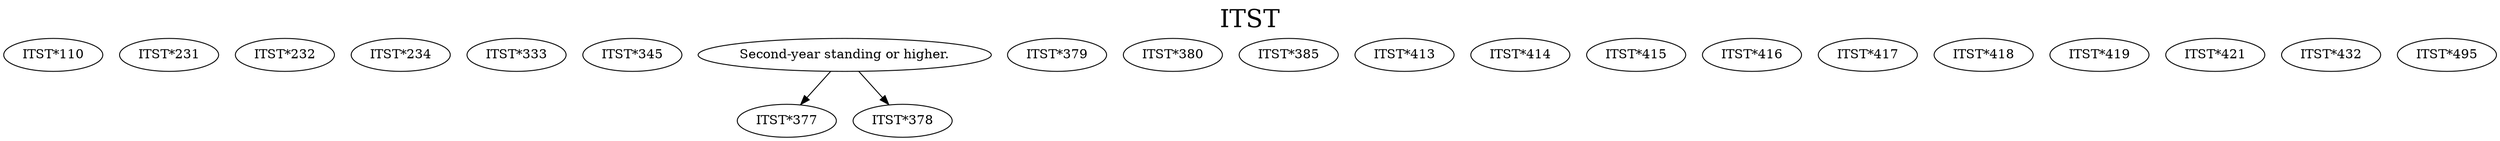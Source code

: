 digraph ITST {
labelloc = "t";
label = "ITST"
fontsize = 27;
"ITST*110"
"ITST*231"
"ITST*232"
"ITST*234"
"ITST*333"
"ITST*345"
"Second-year standing or higher." -> "ITST*377" [style=solid]
"Second-year standing or higher." -> "ITST*378" [style=solid]
"ITST*379"
"ITST*380"
"ITST*385"
"ITST*413"
"ITST*414"
"ITST*415"
"ITST*416"
"ITST*417"
"ITST*418"
"ITST*419"
"ITST*421"
"ITST*432"
"ITST*495"
}
